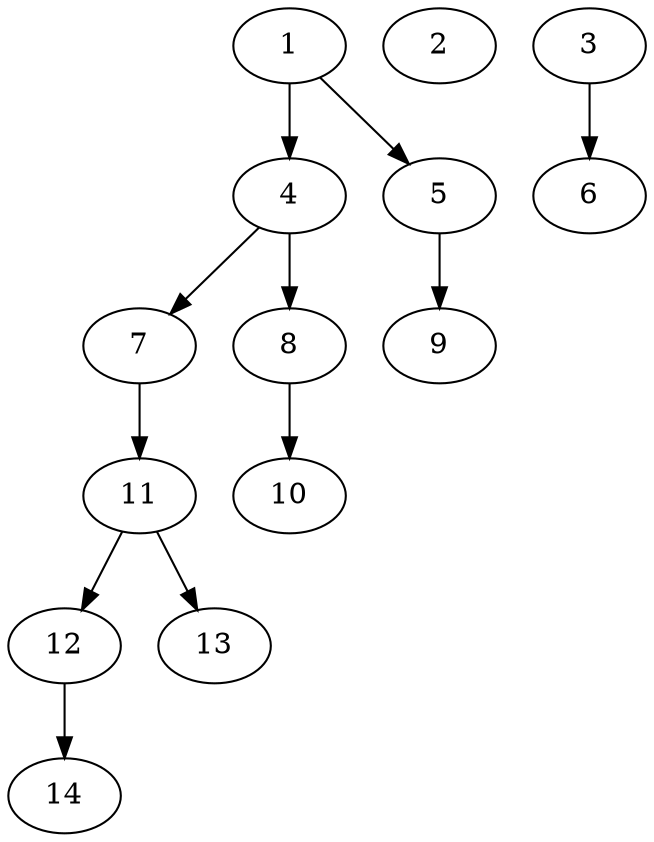 // DAG (tier=1-easy, mode=compute, n=14, ccr=0.252, fat=0.465, density=0.342, regular=0.600, jump=0.017, mindata=262144, maxdata=2097152)
// DAG automatically generated by daggen at Sun Aug 24 16:33:32 2025
// /home/ermia/Project/Environments/daggen/bin/daggen --dot --ccr 0.252 --fat 0.465 --regular 0.600 --density 0.342 --jump 0.017 --mindata 262144 --maxdata 2097152 -n 14 
digraph G {
  1 [size="3725328748092850", alpha="0.01", expect_size="1862664374046425"]
  1 -> 4 [size ="1821636558848"]
  1 -> 5 [size ="1821636558848"]
  2 [size="43286449890781608", alpha="0.19", expect_size="21643224945390804"]
  3 [size="1341365029743624192", alpha="0.07", expect_size="670682514871812096"]
  3 -> 6 [size ="9730189688832"]
  4 [size="7111916249570869248", alpha="0.07", expect_size="3555958124785434624"]
  4 -> 7 [size ="29585647337472"]
  4 -> 8 [size ="29585647337472"]
  5 [size="318623182867136512", alpha="0.14", expect_size="159311591433568256"]
  5 -> 9 [size ="3731999424512"]
  6 [size="4753033266363352", alpha="0.08", expect_size="2376516633181676"]
  7 [size="18872086298624000", alpha="0.11", expect_size="9436043149312000"]
  7 -> 11 [size ="567069900800"]
  8 [size="534028060893184", alpha="0.15", expect_size="267014030446592"]
  8 -> 10 [size ="16630113370112"]
  9 [size="251277028602209", alpha="0.01", expect_size="125638514301104"]
  10 [size="668449553599133", alpha="0.01", expect_size="334224776799566"]
  11 [size="906139986296832000", alpha="0.06", expect_size="453069993148416000"]
  11 -> 12 [size ="7491236659200"]
  11 -> 13 [size ="7491236659200"]
  12 [size="8851786206401500", alpha="0.13", expect_size="4425893103200750"]
  12 -> 14 [size ="8489573285888"]
  13 [size="7469949315759210496", alpha="0.01", expect_size="3734974657879605248"]
  14 [size="1669809141728666", alpha="0.03", expect_size="834904570864333"]
}